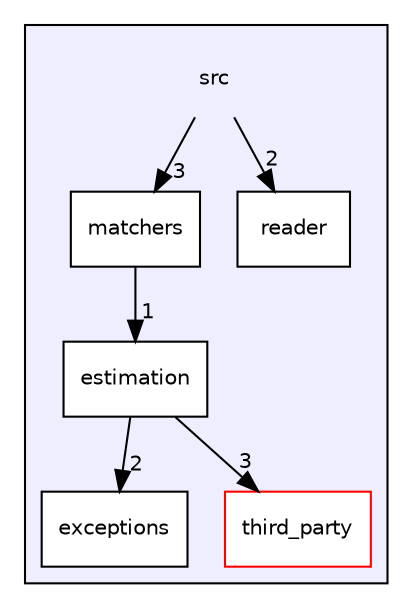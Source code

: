 digraph "src" {
  compound=true
  node [ fontsize="10", fontname="Helvetica"];
  edge [ labelfontsize="10", labelfontname="Helvetica"];
  subgraph clusterdir_e64681f6cfc88d97800c3d6a46b209aa {
    graph [ bgcolor="#eeeeff", pencolor="black", label="" URL="dir_e64681f6cfc88d97800c3d6a46b209aa.html"];
    dir_e64681f6cfc88d97800c3d6a46b209aa [shape=plaintext label="src"];
    dir_811ca702c4bd847d03e7d9a5cf385f67 [shape=box label="estimation" color="black" fillcolor="white" style="filled" URL="dir_811ca702c4bd847d03e7d9a5cf385f67.html"];
    dir_21ca83dfa8e6fea42fa6da4ef1bf7b5e [shape=box label="exceptions" color="black" fillcolor="white" style="filled" URL="dir_21ca83dfa8e6fea42fa6da4ef1bf7b5e.html"];
    dir_bd7a7c40924250cc5977d8e0c32624d3 [shape=box label="matchers" color="black" fillcolor="white" style="filled" URL="dir_bd7a7c40924250cc5977d8e0c32624d3.html"];
    dir_b16f7440f4a7e382f726f9c4fba7ab0a [shape=box label="reader" color="black" fillcolor="white" style="filled" URL="dir_b16f7440f4a7e382f726f9c4fba7ab0a.html"];
    dir_a211f40d56639f7267c2899a15d7a55d [shape=box label="third_party" color="red" fillcolor="white" style="filled" URL="dir_a211f40d56639f7267c2899a15d7a55d.html"];
  }
  dir_bd7a7c40924250cc5977d8e0c32624d3->dir_811ca702c4bd847d03e7d9a5cf385f67 [headlabel="1", labeldistance=1.5 headhref="dir_000003_000001.html"];
  dir_811ca702c4bd847d03e7d9a5cf385f67->dir_21ca83dfa8e6fea42fa6da4ef1bf7b5e [headlabel="2", labeldistance=1.5 headhref="dir_000001_000002.html"];
  dir_811ca702c4bd847d03e7d9a5cf385f67->dir_a211f40d56639f7267c2899a15d7a55d [headlabel="3", labeldistance=1.5 headhref="dir_000001_000005.html"];
  dir_e64681f6cfc88d97800c3d6a46b209aa->dir_bd7a7c40924250cc5977d8e0c32624d3 [headlabel="3", labeldistance=1.5 headhref="dir_000000_000003.html"];
  dir_e64681f6cfc88d97800c3d6a46b209aa->dir_b16f7440f4a7e382f726f9c4fba7ab0a [headlabel="2", labeldistance=1.5 headhref="dir_000000_000004.html"];
}
